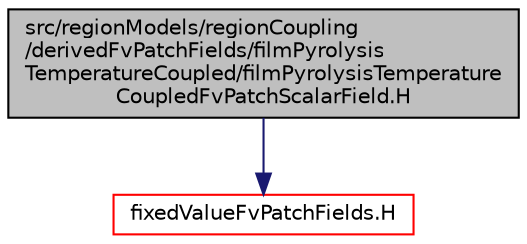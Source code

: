 digraph "src/regionModels/regionCoupling/derivedFvPatchFields/filmPyrolysisTemperatureCoupled/filmPyrolysisTemperatureCoupledFvPatchScalarField.H"
{
  bgcolor="transparent";
  edge [fontname="Helvetica",fontsize="10",labelfontname="Helvetica",labelfontsize="10"];
  node [fontname="Helvetica",fontsize="10",shape=record];
  Node0 [label="src/regionModels/regionCoupling\l/derivedFvPatchFields/filmPyrolysis\lTemperatureCoupled/filmPyrolysisTemperature\lCoupledFvPatchScalarField.H",height=0.2,width=0.4,color="black", fillcolor="grey75", style="filled", fontcolor="black"];
  Node0 -> Node1 [color="midnightblue",fontsize="10",style="solid",fontname="Helvetica"];
  Node1 [label="fixedValueFvPatchFields.H",height=0.2,width=0.4,color="red",URL="$a01619.html"];
}
